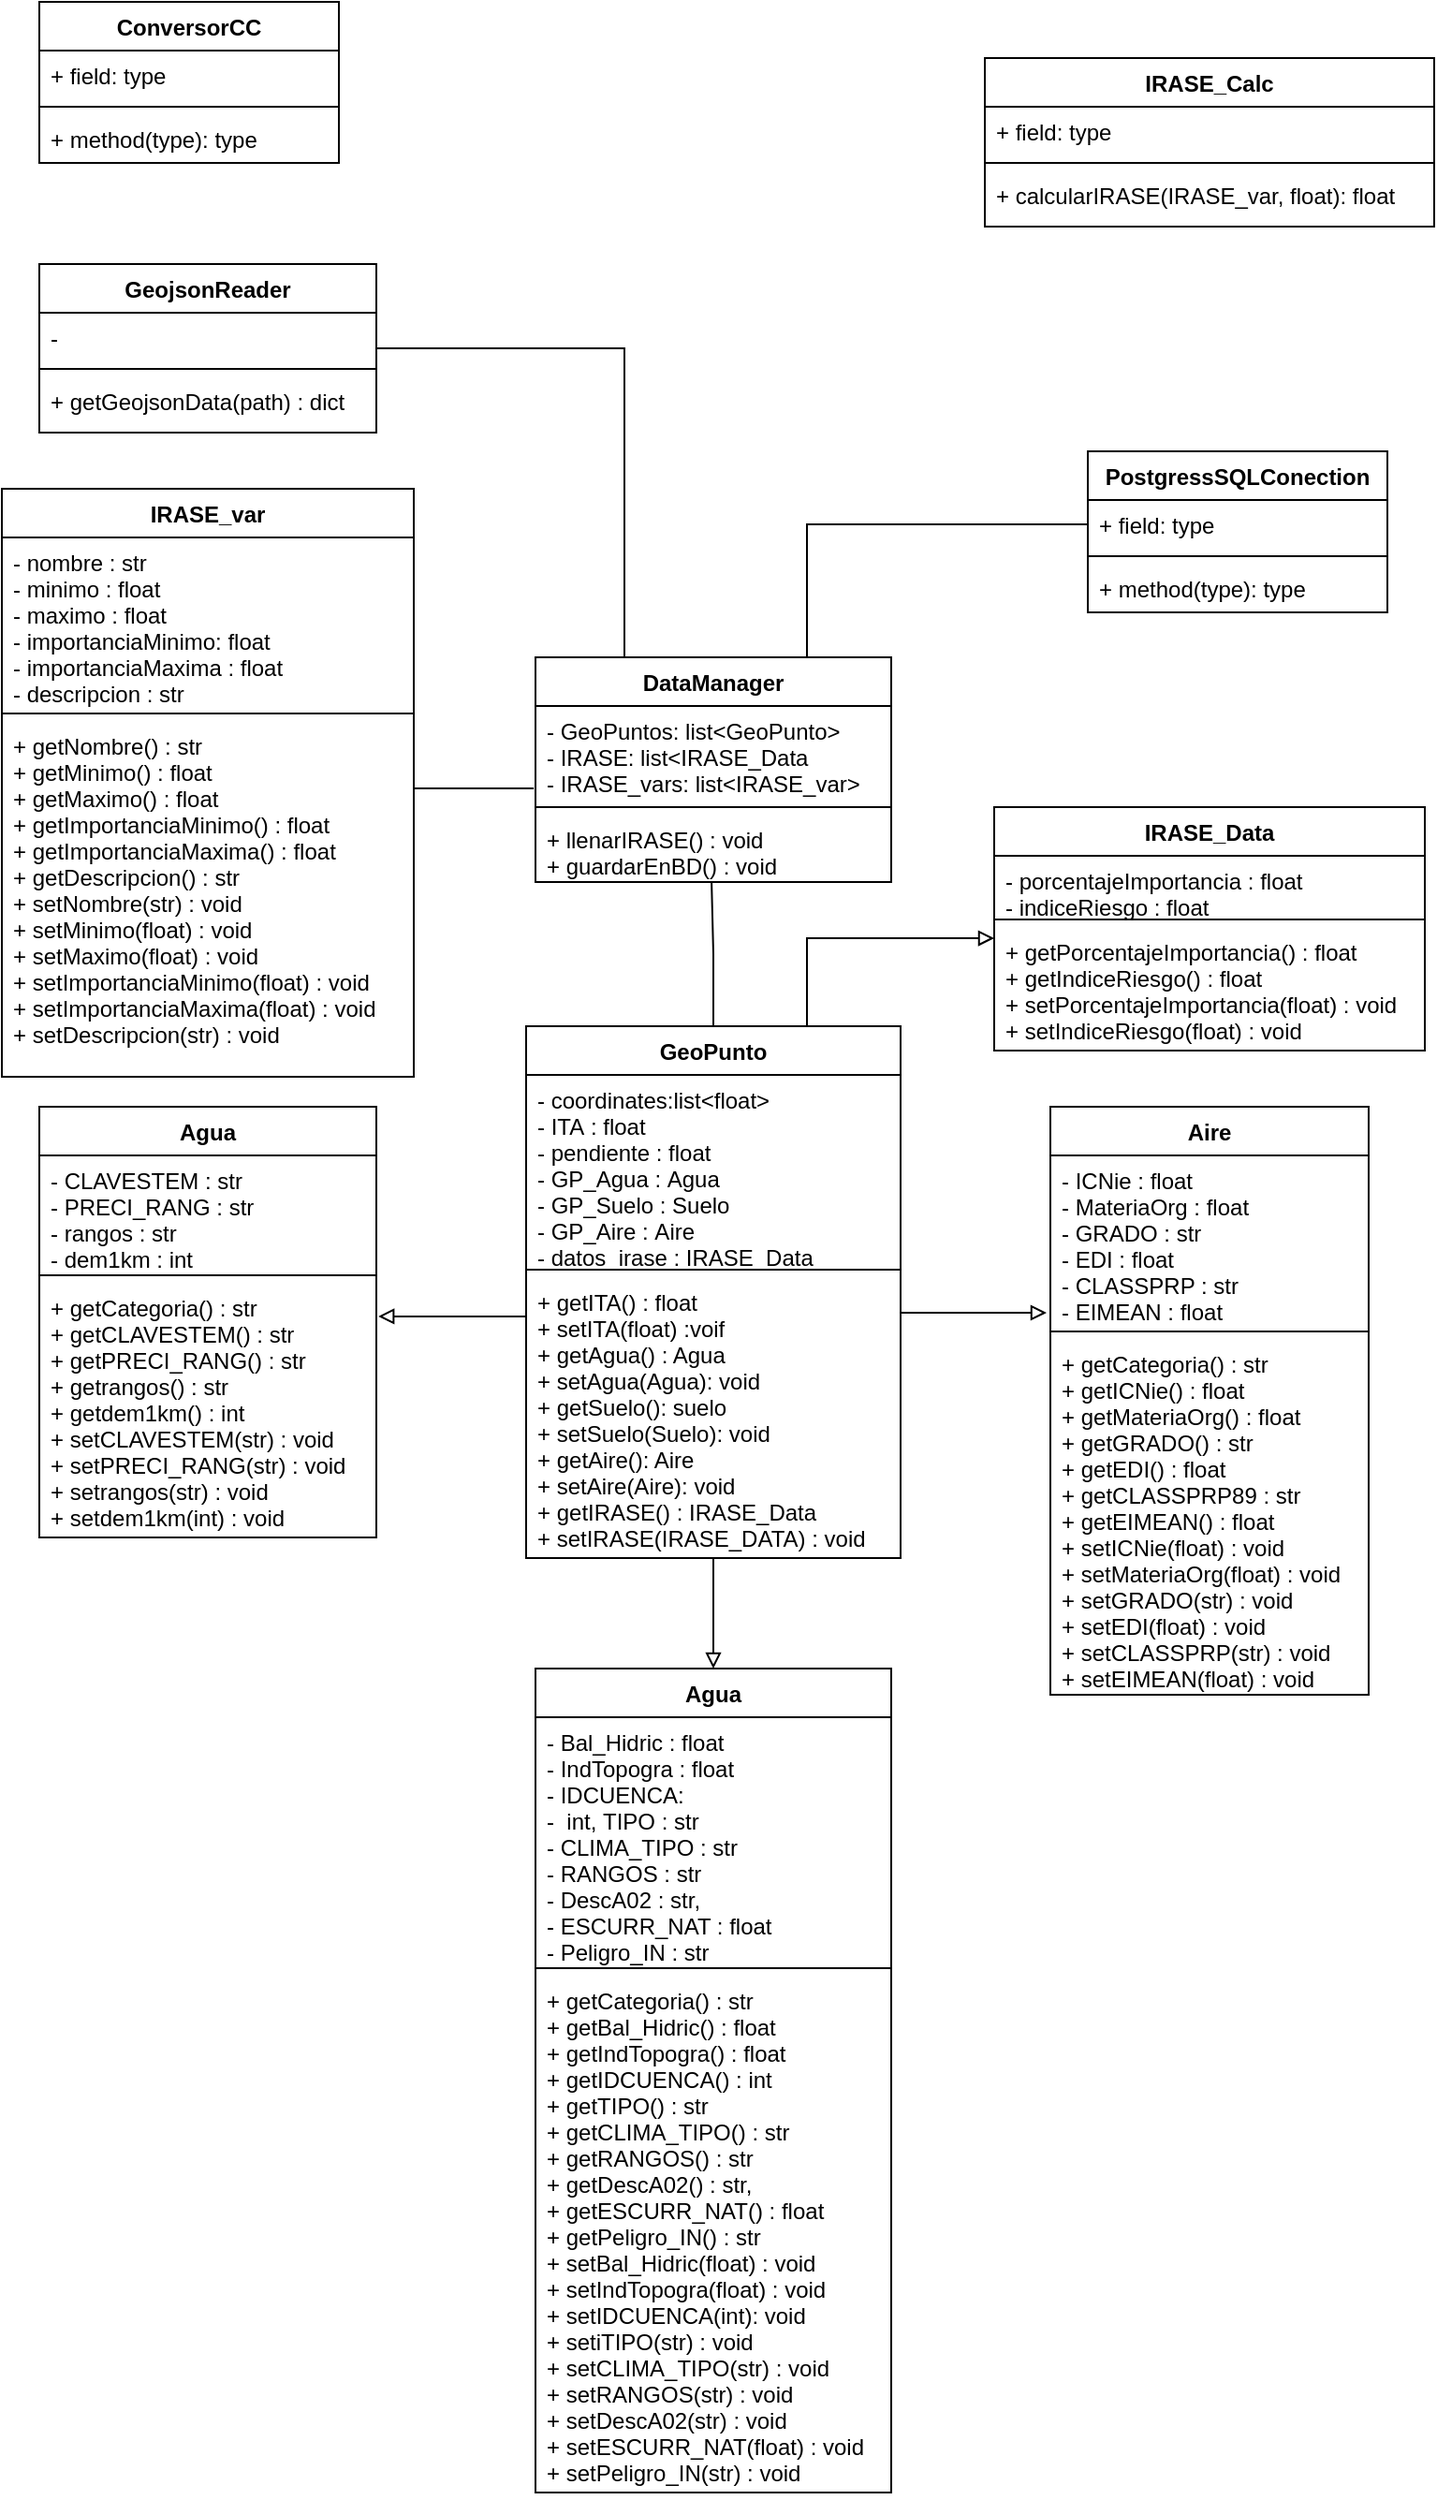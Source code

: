 <mxfile version="14.9.3" type="github">
  <diagram id="A5DytBEe-2bKfj6IriCe" name="Page-1">
    <mxGraphModel dx="2208" dy="795" grid="1" gridSize="10" guides="1" tooltips="1" connect="1" arrows="1" fold="1" page="1" pageScale="1" pageWidth="827" pageHeight="1169" math="0" shadow="0">
      <root>
        <mxCell id="0" />
        <mxCell id="1" parent="0" />
        <mxCell id="3mc428fDYqkEVKInRIYB-1" value="ConversorCC" style="swimlane;fontStyle=1;align=center;verticalAlign=top;childLayout=stackLayout;horizontal=1;startSize=26;horizontalStack=0;resizeParent=1;resizeParentMax=0;resizeLast=0;collapsible=1;marginBottom=0;" parent="1" vertex="1">
          <mxGeometry x="-250" y="90" width="160" height="86" as="geometry">
            <mxRectangle x="-290" y="306" width="110" height="26" as="alternateBounds" />
          </mxGeometry>
        </mxCell>
        <mxCell id="3mc428fDYqkEVKInRIYB-2" value="+ field: type" style="text;strokeColor=none;fillColor=none;align=left;verticalAlign=top;spacingLeft=4;spacingRight=4;overflow=hidden;rotatable=0;points=[[0,0.5],[1,0.5]];portConstraint=eastwest;" parent="3mc428fDYqkEVKInRIYB-1" vertex="1">
          <mxGeometry y="26" width="160" height="26" as="geometry" />
        </mxCell>
        <mxCell id="3mc428fDYqkEVKInRIYB-3" value="" style="line;strokeWidth=1;fillColor=none;align=left;verticalAlign=middle;spacingTop=-1;spacingLeft=3;spacingRight=3;rotatable=0;labelPosition=right;points=[];portConstraint=eastwest;" parent="3mc428fDYqkEVKInRIYB-1" vertex="1">
          <mxGeometry y="52" width="160" height="8" as="geometry" />
        </mxCell>
        <mxCell id="3mc428fDYqkEVKInRIYB-4" value="+ method(type): type" style="text;strokeColor=none;fillColor=none;align=left;verticalAlign=top;spacingLeft=4;spacingRight=4;overflow=hidden;rotatable=0;points=[[0,0.5],[1,0.5]];portConstraint=eastwest;" parent="3mc428fDYqkEVKInRIYB-1" vertex="1">
          <mxGeometry y="60" width="160" height="26" as="geometry" />
        </mxCell>
        <mxCell id="O2KfkelF-MBekB-yNukB-7" style="edgeStyle=orthogonalEdgeStyle;rounded=0;orthogonalLoop=1;jettySize=auto;html=1;exitX=1;exitY=0.5;exitDx=0;exitDy=0;endArrow=none;endFill=0;" parent="3mc428fDYqkEVKInRIYB-1" source="3mc428fDYqkEVKInRIYB-2" target="3mc428fDYqkEVKInRIYB-2" edge="1">
          <mxGeometry relative="1" as="geometry" />
        </mxCell>
        <mxCell id="iD7Q8tSQXEHSOyVMIgXM-20" style="edgeStyle=orthogonalEdgeStyle;rounded=0;orthogonalLoop=1;jettySize=auto;html=1;entryX=0.25;entryY=0;entryDx=0;entryDy=0;startArrow=none;startFill=0;endArrow=none;endFill=0;" edge="1" parent="1" source="3mc428fDYqkEVKInRIYB-5" target="3mc428fDYqkEVKInRIYB-53">
          <mxGeometry relative="1" as="geometry" />
        </mxCell>
        <mxCell id="3mc428fDYqkEVKInRIYB-5" value="GeojsonReader" style="swimlane;fontStyle=1;align=center;verticalAlign=top;childLayout=stackLayout;horizontal=1;startSize=26;horizontalStack=0;resizeParent=1;resizeParentMax=0;resizeLast=0;collapsible=1;marginBottom=0;" parent="1" vertex="1">
          <mxGeometry x="-250" y="230" width="180" height="90" as="geometry">
            <mxRectangle x="-290" y="140" width="120" height="26" as="alternateBounds" />
          </mxGeometry>
        </mxCell>
        <mxCell id="3mc428fDYqkEVKInRIYB-6" value="-" style="text;strokeColor=none;fillColor=none;align=left;verticalAlign=top;spacingLeft=4;spacingRight=4;overflow=hidden;rotatable=0;points=[[0,0.5],[1,0.5]];portConstraint=eastwest;" parent="3mc428fDYqkEVKInRIYB-5" vertex="1">
          <mxGeometry y="26" width="180" height="26" as="geometry" />
        </mxCell>
        <mxCell id="3mc428fDYqkEVKInRIYB-7" value="" style="line;strokeWidth=1;fillColor=none;align=left;verticalAlign=middle;spacingTop=-1;spacingLeft=3;spacingRight=3;rotatable=0;labelPosition=right;points=[];portConstraint=eastwest;" parent="3mc428fDYqkEVKInRIYB-5" vertex="1">
          <mxGeometry y="52" width="180" height="8" as="geometry" />
        </mxCell>
        <mxCell id="3mc428fDYqkEVKInRIYB-8" value="+ getGeojsonData(path) : dict" style="text;strokeColor=none;fillColor=none;align=left;verticalAlign=top;spacingLeft=4;spacingRight=4;overflow=hidden;rotatable=0;points=[[0,0.5],[1,0.5]];portConstraint=eastwest;" parent="3mc428fDYqkEVKInRIYB-5" vertex="1">
          <mxGeometry y="60" width="180" height="30" as="geometry" />
        </mxCell>
        <mxCell id="3mc428fDYqkEVKInRIYB-30" value="IRASE_Data" style="swimlane;fontStyle=1;align=center;verticalAlign=top;childLayout=stackLayout;horizontal=1;startSize=26;horizontalStack=0;resizeParent=1;resizeParentMax=0;resizeLast=0;collapsible=1;marginBottom=0;" parent="1" vertex="1">
          <mxGeometry x="260" y="520" width="230" height="130" as="geometry">
            <mxRectangle x="390" y="470" width="100" height="26" as="alternateBounds" />
          </mxGeometry>
        </mxCell>
        <mxCell id="3mc428fDYqkEVKInRIYB-31" value="- porcentajeImportancia : float&#xa;- indiceRiesgo : float" style="text;strokeColor=none;fillColor=none;align=left;verticalAlign=top;spacingLeft=4;spacingRight=4;overflow=hidden;rotatable=0;points=[[0,0.5],[1,0.5]];portConstraint=eastwest;" parent="3mc428fDYqkEVKInRIYB-30" vertex="1">
          <mxGeometry y="26" width="230" height="30" as="geometry" />
        </mxCell>
        <mxCell id="3mc428fDYqkEVKInRIYB-32" value="" style="line;strokeWidth=1;fillColor=none;align=left;verticalAlign=middle;spacingTop=-1;spacingLeft=3;spacingRight=3;rotatable=0;labelPosition=right;points=[];portConstraint=eastwest;" parent="3mc428fDYqkEVKInRIYB-30" vertex="1">
          <mxGeometry y="56" width="230" height="8" as="geometry" />
        </mxCell>
        <mxCell id="3mc428fDYqkEVKInRIYB-33" value="+ getPorcentajeImportancia() : float&#xa;+ getIndiceRiesgo() : float&#xa;+ setPorcentajeImportancia(float) : void&#xa;+ setIndiceRiesgo(float) : void" style="text;strokeColor=none;fillColor=none;align=left;verticalAlign=top;spacingLeft=4;spacingRight=4;overflow=hidden;rotatable=0;points=[[0,0.5],[1,0.5]];portConstraint=eastwest;" parent="3mc428fDYqkEVKInRIYB-30" vertex="1">
          <mxGeometry y="64" width="230" height="66" as="geometry" />
        </mxCell>
        <mxCell id="3mc428fDYqkEVKInRIYB-34" value="IRASE_var" style="swimlane;fontStyle=1;align=center;verticalAlign=top;childLayout=stackLayout;horizontal=1;startSize=26;horizontalStack=0;resizeParent=1;resizeParentMax=0;resizeLast=0;collapsible=1;marginBottom=0;" parent="1" vertex="1">
          <mxGeometry x="-270" y="350" width="220" height="314" as="geometry">
            <mxRectangle x="390" y="530" width="90" height="26" as="alternateBounds" />
          </mxGeometry>
        </mxCell>
        <mxCell id="3mc428fDYqkEVKInRIYB-35" value="- nombre : str&#xa;- minimo : float&#xa;- maximo : float&#xa;- importanciaMinimo: float&#xa;- importanciaMaxima : float&#xa;- descripcion : str" style="text;strokeColor=none;fillColor=none;align=left;verticalAlign=top;spacingLeft=4;spacingRight=4;overflow=hidden;rotatable=0;points=[[0,0.5],[1,0.5]];portConstraint=eastwest;" parent="3mc428fDYqkEVKInRIYB-34" vertex="1">
          <mxGeometry y="26" width="220" height="90" as="geometry" />
        </mxCell>
        <mxCell id="3mc428fDYqkEVKInRIYB-36" value="" style="line;strokeWidth=1;fillColor=none;align=left;verticalAlign=middle;spacingTop=-1;spacingLeft=3;spacingRight=3;rotatable=0;labelPosition=right;points=[];portConstraint=eastwest;" parent="3mc428fDYqkEVKInRIYB-34" vertex="1">
          <mxGeometry y="116" width="220" height="8" as="geometry" />
        </mxCell>
        <mxCell id="3mc428fDYqkEVKInRIYB-37" value="+ getNombre() : str&#xa;+ getMinimo() : float&#xa;+ getMaximo() : float&#xa;+ getImportanciaMinimo() : float&#xa;+ getImportanciaMaxima() : float&#xa;+ getDescripcion() : str&#xa;+ setNombre(str) : void&#xa;+ setMinimo(float) : void&#xa;+ setMaximo(float) : void&#xa;+ setImportanciaMinimo(float) : void&#xa;+ setImportanciaMaxima(float) : void&#xa;+ setDescripcion(str) : void&#xa;" style="text;strokeColor=none;fillColor=none;align=left;verticalAlign=top;spacingLeft=4;spacingRight=4;overflow=hidden;rotatable=0;points=[[0,0.5],[1,0.5]];portConstraint=eastwest;" parent="3mc428fDYqkEVKInRIYB-34" vertex="1">
          <mxGeometry y="124" width="220" height="190" as="geometry" />
        </mxCell>
        <mxCell id="3mc428fDYqkEVKInRIYB-53" value="DataManager" style="swimlane;fontStyle=1;align=center;verticalAlign=top;childLayout=stackLayout;horizontal=1;startSize=26;horizontalStack=0;resizeParent=1;resizeParentMax=0;resizeLast=0;collapsible=1;marginBottom=0;" parent="1" vertex="1">
          <mxGeometry x="15" y="440" width="190" height="120" as="geometry">
            <mxRectangle x="65" y="470" width="110" height="26" as="alternateBounds" />
          </mxGeometry>
        </mxCell>
        <mxCell id="3mc428fDYqkEVKInRIYB-54" value="- GeoPuntos: list&lt;GeoPunto&gt;&#xa;- IRASE: list&lt;IRASE_Data&#xa;- IRASE_vars: list&lt;IRASE_var&gt;&#xa;" style="text;strokeColor=none;fillColor=none;align=left;verticalAlign=top;spacingLeft=4;spacingRight=4;overflow=hidden;rotatable=0;points=[[0,0.5],[1,0.5]];portConstraint=eastwest;" parent="3mc428fDYqkEVKInRIYB-53" vertex="1">
          <mxGeometry y="26" width="190" height="50" as="geometry" />
        </mxCell>
        <mxCell id="3mc428fDYqkEVKInRIYB-55" value="" style="line;strokeWidth=1;fillColor=none;align=left;verticalAlign=middle;spacingTop=-1;spacingLeft=3;spacingRight=3;rotatable=0;labelPosition=right;points=[];portConstraint=eastwest;" parent="3mc428fDYqkEVKInRIYB-53" vertex="1">
          <mxGeometry y="76" width="190" height="8" as="geometry" />
        </mxCell>
        <mxCell id="3mc428fDYqkEVKInRIYB-56" value="+ llenarIRASE() : void&#xa;+ guardarEnBD() : void" style="text;strokeColor=none;fillColor=none;align=left;verticalAlign=top;spacingLeft=4;spacingRight=4;overflow=hidden;rotatable=0;points=[[0,0.5],[1,0.5]];portConstraint=eastwest;" parent="3mc428fDYqkEVKInRIYB-53" vertex="1">
          <mxGeometry y="84" width="190" height="36" as="geometry" />
        </mxCell>
        <mxCell id="O2KfkelF-MBekB-yNukB-61" style="edgeStyle=orthogonalEdgeStyle;rounded=0;orthogonalLoop=1;jettySize=auto;html=1;fontColor=none;startArrow=none;startFill=0;endArrow=block;endFill=0;" parent="1" source="O2KfkelF-MBekB-yNukB-42" target="O2KfkelF-MBekB-yNukB-47" edge="1">
          <mxGeometry relative="1" as="geometry" />
        </mxCell>
        <mxCell id="O2KfkelF-MBekB-yNukB-68" style="edgeStyle=orthogonalEdgeStyle;rounded=0;orthogonalLoop=1;jettySize=auto;html=1;entryX=0.495;entryY=1;entryDx=0;entryDy=0;entryPerimeter=0;fontColor=none;startArrow=none;startFill=0;endArrow=none;endFill=0;" parent="1" source="O2KfkelF-MBekB-yNukB-42" target="3mc428fDYqkEVKInRIYB-56" edge="1">
          <mxGeometry relative="1" as="geometry" />
        </mxCell>
        <mxCell id="iD7Q8tSQXEHSOyVMIgXM-6" style="edgeStyle=orthogonalEdgeStyle;rounded=0;orthogonalLoop=1;jettySize=auto;html=1;startArrow=none;startFill=0;endArrow=block;endFill=0;entryX=0;entryY=0.091;entryDx=0;entryDy=0;entryPerimeter=0;" edge="1" parent="1" source="O2KfkelF-MBekB-yNukB-42" target="3mc428fDYqkEVKInRIYB-33">
          <mxGeometry relative="1" as="geometry">
            <mxPoint x="280" y="590" as="targetPoint" />
            <Array as="points">
              <mxPoint x="160" y="590" />
            </Array>
          </mxGeometry>
        </mxCell>
        <mxCell id="O2KfkelF-MBekB-yNukB-42" value="GeoPunto&#xa;" style="swimlane;fontStyle=1;align=center;verticalAlign=top;childLayout=stackLayout;horizontal=1;startSize=26;horizontalStack=0;resizeParent=1;resizeParentMax=0;resizeLast=0;collapsible=1;marginBottom=0;labelBackgroundColor=#FFFFFF;fontColor=none;html=0;" parent="1" vertex="1">
          <mxGeometry x="10" y="637" width="200" height="284" as="geometry" />
        </mxCell>
        <mxCell id="O2KfkelF-MBekB-yNukB-43" value="- coordinates:list&lt;float&gt;&#xa;- ITA : float&#xa;- pendiente : float&#xa;- GP_Agua : Agua&#xa;- GP_Suelo : Suelo&#xa;- GP_Aire : Aire&#xa;- datos_irase : IRASE_Data " style="text;strokeColor=none;fillColor=none;align=left;verticalAlign=top;spacingLeft=4;spacingRight=4;overflow=hidden;rotatable=0;points=[[0,0.5],[1,0.5]];portConstraint=eastwest;" parent="O2KfkelF-MBekB-yNukB-42" vertex="1">
          <mxGeometry y="26" width="200" height="100" as="geometry" />
        </mxCell>
        <mxCell id="O2KfkelF-MBekB-yNukB-44" value="" style="line;strokeWidth=1;fillColor=none;align=left;verticalAlign=middle;spacingTop=-1;spacingLeft=3;spacingRight=3;rotatable=0;labelPosition=right;points=[];portConstraint=eastwest;" parent="O2KfkelF-MBekB-yNukB-42" vertex="1">
          <mxGeometry y="126" width="200" height="8" as="geometry" />
        </mxCell>
        <mxCell id="O2KfkelF-MBekB-yNukB-45" value="+ getITA() : float&#xa;+ setITA(float) :voif&#xa;+ getAgua() : Agua&#xa;+ setAgua(Agua): void&#xa;+ getSuelo(): suelo&#xa;+ setSuelo(Suelo): void&#xa;+ getAire(): Aire&#xa;+ setAire(Aire): void&#xa;+ getIRASE() : IRASE_Data&#xa;+ setIRASE(IRASE_DATA) : void" style="text;strokeColor=none;fillColor=none;align=left;verticalAlign=top;spacingLeft=4;spacingRight=4;overflow=hidden;rotatable=0;points=[[0,0.5],[1,0.5]];portConstraint=eastwest;" parent="O2KfkelF-MBekB-yNukB-42" vertex="1">
          <mxGeometry y="134" width="200" height="150" as="geometry" />
        </mxCell>
        <mxCell id="O2KfkelF-MBekB-yNukB-47" value="Agua" style="swimlane;fontStyle=1;align=center;verticalAlign=top;childLayout=stackLayout;horizontal=1;startSize=26;horizontalStack=0;resizeParent=1;resizeParentMax=0;resizeLast=0;collapsible=1;marginBottom=0;labelBackgroundColor=#FFFFFF;fontColor=none;html=0;" parent="1" vertex="1">
          <mxGeometry x="15" y="980" width="190" height="440" as="geometry" />
        </mxCell>
        <mxCell id="O2KfkelF-MBekB-yNukB-48" value="- Bal_Hidric : float&#xa;- IndTopogra : float&#xa;- IDCUENCA:&#xa;-  int, TIPO : str&#xa;- CLIMA_TIPO : str&#xa;- RANGOS : str&#xa;- DescA02 : str, &#xa;- ESCURR_NAT : float&#xa;- Peligro_IN : str" style="text;strokeColor=none;fillColor=none;align=left;verticalAlign=top;spacingLeft=4;spacingRight=4;overflow=hidden;rotatable=0;points=[[0,0.5],[1,0.5]];portConstraint=eastwest;" parent="O2KfkelF-MBekB-yNukB-47" vertex="1">
          <mxGeometry y="26" width="190" height="130" as="geometry" />
        </mxCell>
        <mxCell id="O2KfkelF-MBekB-yNukB-49" value="" style="line;strokeWidth=1;fillColor=none;align=left;verticalAlign=middle;spacingTop=-1;spacingLeft=3;spacingRight=3;rotatable=0;labelPosition=right;points=[];portConstraint=eastwest;" parent="O2KfkelF-MBekB-yNukB-47" vertex="1">
          <mxGeometry y="156" width="190" height="8" as="geometry" />
        </mxCell>
        <mxCell id="O2KfkelF-MBekB-yNukB-50" value="+ getCategoria() : str&#xa;+ getBal_Hidric() : float&#xa;+ getIndTopogra() : float&#xa;+ getIDCUENCA() : int&#xa;+ getTIPO() : str&#xa;+ getCLIMA_TIPO() : str&#xa;+ getRANGOS() : str&#xa;+ getDescA02() : str, &#xa;+ getESCURR_NAT() : float&#xa;+ getPeligro_IN() : str&#xa;+ setBal_Hidric(float) : void&#xa;+ setIndTopogra(float) : void&#xa;+ setIDCUENCA(int): void&#xa;+ setiTIPO(str) : void&#xa;+ setCLIMA_TIPO(str) : void&#xa;+ setRANGOS(str) : void&#xa;+ setDescA02(str) : void &#xa;+ setESCURR_NAT(float) : void&#xa;+ setPeligro_IN(str) : void" style="text;strokeColor=none;fillColor=none;align=left;verticalAlign=top;spacingLeft=4;spacingRight=4;overflow=hidden;rotatable=0;points=[[0,0.5],[1,0.5]];portConstraint=eastwest;" parent="O2KfkelF-MBekB-yNukB-47" vertex="1">
          <mxGeometry y="164" width="190" height="276" as="geometry" />
        </mxCell>
        <mxCell id="O2KfkelF-MBekB-yNukB-51" value="Aire" style="swimlane;fontStyle=1;align=center;verticalAlign=top;childLayout=stackLayout;horizontal=1;startSize=26;horizontalStack=0;resizeParent=1;resizeParentMax=0;resizeLast=0;collapsible=1;marginBottom=0;labelBackgroundColor=#FFFFFF;fontColor=none;html=0;" parent="1" vertex="1">
          <mxGeometry x="290" y="680" width="170" height="314" as="geometry" />
        </mxCell>
        <mxCell id="O2KfkelF-MBekB-yNukB-52" value="- ICNie : float&#xa;- MateriaOrg : float&#xa;- GRADO : str &#xa;- EDI : float &#xa;- CLASSPRP : str &#xa;- EIMEAN : float" style="text;strokeColor=none;fillColor=none;align=left;verticalAlign=top;spacingLeft=4;spacingRight=4;overflow=hidden;rotatable=0;points=[[0,0.5],[1,0.5]];portConstraint=eastwest;" parent="O2KfkelF-MBekB-yNukB-51" vertex="1">
          <mxGeometry y="26" width="170" height="90" as="geometry" />
        </mxCell>
        <mxCell id="O2KfkelF-MBekB-yNukB-53" value="" style="line;strokeWidth=1;fillColor=none;align=left;verticalAlign=middle;spacingTop=-1;spacingLeft=3;spacingRight=3;rotatable=0;labelPosition=right;points=[];portConstraint=eastwest;" parent="O2KfkelF-MBekB-yNukB-51" vertex="1">
          <mxGeometry y="116" width="170" height="8" as="geometry" />
        </mxCell>
        <mxCell id="O2KfkelF-MBekB-yNukB-54" value="+ getCategoria() : str&#xa;+ getICNie() : float&#xa;+ getMateriaOrg() : float&#xa;+ getGRADO() : str &#xa;+ getEDI() : float &#xa;+ getCLASSPRP89 : str &#xa;+ getEIMEAN() : float&#xa;+ setICNie(float) : void&#xa;+ setMateriaOrg(float) : void&#xa;+ setGRADO(str) : void &#xa;+ setEDI(float) : void&#xa;+ setCLASSPRP(str) : void&#xa;+ setEIMEAN(float) : void&#xa;" style="text;strokeColor=none;fillColor=none;align=left;verticalAlign=top;spacingLeft=4;spacingRight=4;overflow=hidden;rotatable=0;points=[[0,0.5],[1,0.5]];portConstraint=eastwest;" parent="O2KfkelF-MBekB-yNukB-51" vertex="1">
          <mxGeometry y="124" width="170" height="190" as="geometry" />
        </mxCell>
        <mxCell id="O2KfkelF-MBekB-yNukB-55" value="Agua" style="swimlane;fontStyle=1;align=center;verticalAlign=top;childLayout=stackLayout;horizontal=1;startSize=26;horizontalStack=0;resizeParent=1;resizeParentMax=0;resizeLast=0;collapsible=1;marginBottom=0;labelBackgroundColor=#FFFFFF;fontColor=none;html=0;" parent="1" vertex="1">
          <mxGeometry x="-250" y="680" width="180" height="230" as="geometry" />
        </mxCell>
        <mxCell id="O2KfkelF-MBekB-yNukB-56" value="- CLAVESTEM : str&#xa;- PRECI_RANG : str&#xa;- rangos : str&#xa;- dem1km : int" style="text;strokeColor=none;fillColor=none;align=left;verticalAlign=top;spacingLeft=4;spacingRight=4;overflow=hidden;rotatable=0;points=[[0,0.5],[1,0.5]];portConstraint=eastwest;" parent="O2KfkelF-MBekB-yNukB-55" vertex="1">
          <mxGeometry y="26" width="180" height="60" as="geometry" />
        </mxCell>
        <mxCell id="O2KfkelF-MBekB-yNukB-57" value="" style="line;strokeWidth=1;fillColor=none;align=left;verticalAlign=middle;spacingTop=-1;spacingLeft=3;spacingRight=3;rotatable=0;labelPosition=right;points=[];portConstraint=eastwest;" parent="O2KfkelF-MBekB-yNukB-55" vertex="1">
          <mxGeometry y="86" width="180" height="8" as="geometry" />
        </mxCell>
        <mxCell id="O2KfkelF-MBekB-yNukB-58" value="+ getCategoria() : str&#xa;+ getCLAVESTEM() : str&#xa;+ getPRECI_RANG() : str&#xa;+ getrangos() : str&#xa;+ getdem1km() : int&#xa;+ setCLAVESTEM(str) : void&#xa;+ setPRECI_RANG(str) : void&#xa;+ setrangos(str) : void&#xa;+ setdem1km(int) : void" style="text;strokeColor=none;fillColor=none;align=left;verticalAlign=top;spacingLeft=4;spacingRight=4;overflow=hidden;rotatable=0;points=[[0,0.5],[1,0.5]];portConstraint=eastwest;" parent="O2KfkelF-MBekB-yNukB-55" vertex="1">
          <mxGeometry y="94" width="180" height="136" as="geometry" />
        </mxCell>
        <mxCell id="O2KfkelF-MBekB-yNukB-64" value="PostgressSQLConection" style="swimlane;fontStyle=1;align=center;verticalAlign=top;childLayout=stackLayout;horizontal=1;startSize=26;horizontalStack=0;resizeParent=1;resizeParentMax=0;resizeLast=0;collapsible=1;marginBottom=0;labelBackgroundColor=#FFFFFF;fontColor=none;html=0;" parent="1" vertex="1">
          <mxGeometry x="310" y="330" width="160" height="86" as="geometry" />
        </mxCell>
        <mxCell id="O2KfkelF-MBekB-yNukB-65" value="+ field: type" style="text;strokeColor=none;fillColor=none;align=left;verticalAlign=top;spacingLeft=4;spacingRight=4;overflow=hidden;rotatable=0;points=[[0,0.5],[1,0.5]];portConstraint=eastwest;" parent="O2KfkelF-MBekB-yNukB-64" vertex="1">
          <mxGeometry y="26" width="160" height="26" as="geometry" />
        </mxCell>
        <mxCell id="O2KfkelF-MBekB-yNukB-66" value="" style="line;strokeWidth=1;fillColor=none;align=left;verticalAlign=middle;spacingTop=-1;spacingLeft=3;spacingRight=3;rotatable=0;labelPosition=right;points=[];portConstraint=eastwest;" parent="O2KfkelF-MBekB-yNukB-64" vertex="1">
          <mxGeometry y="52" width="160" height="8" as="geometry" />
        </mxCell>
        <mxCell id="O2KfkelF-MBekB-yNukB-67" value="+ method(type): type" style="text;strokeColor=none;fillColor=none;align=left;verticalAlign=top;spacingLeft=4;spacingRight=4;overflow=hidden;rotatable=0;points=[[0,0.5],[1,0.5]];portConstraint=eastwest;" parent="O2KfkelF-MBekB-yNukB-64" vertex="1">
          <mxGeometry y="60" width="160" height="26" as="geometry" />
        </mxCell>
        <mxCell id="iD7Q8tSQXEHSOyVMIgXM-9" style="edgeStyle=orthogonalEdgeStyle;rounded=0;orthogonalLoop=1;jettySize=auto;html=1;entryX=1.006;entryY=0.132;entryDx=0;entryDy=0;startArrow=none;startFill=0;endArrow=block;endFill=0;entryPerimeter=0;" edge="1" parent="1" source="O2KfkelF-MBekB-yNukB-45" target="O2KfkelF-MBekB-yNukB-58">
          <mxGeometry relative="1" as="geometry">
            <Array as="points">
              <mxPoint x="-10" y="792" />
              <mxPoint x="-10" y="792" />
            </Array>
          </mxGeometry>
        </mxCell>
        <mxCell id="iD7Q8tSQXEHSOyVMIgXM-11" style="edgeStyle=orthogonalEdgeStyle;rounded=0;orthogonalLoop=1;jettySize=auto;html=1;startArrow=none;startFill=0;endArrow=block;endFill=0;" edge="1" parent="1" source="O2KfkelF-MBekB-yNukB-45">
          <mxGeometry relative="1" as="geometry">
            <mxPoint x="288" y="790" as="targetPoint" />
            <Array as="points">
              <mxPoint x="288" y="790" />
            </Array>
          </mxGeometry>
        </mxCell>
        <mxCell id="iD7Q8tSQXEHSOyVMIgXM-12" style="edgeStyle=orthogonalEdgeStyle;rounded=0;orthogonalLoop=1;jettySize=auto;html=1;entryX=0;entryY=0.5;entryDx=0;entryDy=0;startArrow=none;startFill=0;endArrow=none;endFill=0;" edge="1" parent="1" target="O2KfkelF-MBekB-yNukB-65">
          <mxGeometry relative="1" as="geometry">
            <mxPoint x="160" y="440" as="sourcePoint" />
            <Array as="points">
              <mxPoint x="160" y="369" />
            </Array>
          </mxGeometry>
        </mxCell>
        <mxCell id="iD7Q8tSQXEHSOyVMIgXM-14" value="IRASE_Calc" style="swimlane;fontStyle=1;align=center;verticalAlign=top;childLayout=stackLayout;horizontal=1;startSize=26;horizontalStack=0;resizeParent=1;resizeParentMax=0;resizeLast=0;collapsible=1;marginBottom=0;" vertex="1" parent="1">
          <mxGeometry x="255" y="120" width="240" height="90" as="geometry" />
        </mxCell>
        <mxCell id="iD7Q8tSQXEHSOyVMIgXM-15" value="+ field: type" style="text;strokeColor=none;fillColor=none;align=left;verticalAlign=top;spacingLeft=4;spacingRight=4;overflow=hidden;rotatable=0;points=[[0,0.5],[1,0.5]];portConstraint=eastwest;" vertex="1" parent="iD7Q8tSQXEHSOyVMIgXM-14">
          <mxGeometry y="26" width="240" height="26" as="geometry" />
        </mxCell>
        <mxCell id="iD7Q8tSQXEHSOyVMIgXM-16" value="" style="line;strokeWidth=1;fillColor=none;align=left;verticalAlign=middle;spacingTop=-1;spacingLeft=3;spacingRight=3;rotatable=0;labelPosition=right;points=[];portConstraint=eastwest;" vertex="1" parent="iD7Q8tSQXEHSOyVMIgXM-14">
          <mxGeometry y="52" width="240" height="8" as="geometry" />
        </mxCell>
        <mxCell id="iD7Q8tSQXEHSOyVMIgXM-17" value="+ calcularIRASE(IRASE_var, float): float" style="text;strokeColor=none;fillColor=none;align=left;verticalAlign=top;spacingLeft=4;spacingRight=4;overflow=hidden;rotatable=0;points=[[0,0.5],[1,0.5]];portConstraint=eastwest;" vertex="1" parent="iD7Q8tSQXEHSOyVMIgXM-14">
          <mxGeometry y="60" width="240" height="30" as="geometry" />
        </mxCell>
        <mxCell id="iD7Q8tSQXEHSOyVMIgXM-23" style="edgeStyle=orthogonalEdgeStyle;rounded=0;orthogonalLoop=1;jettySize=auto;html=1;entryX=-0.005;entryY=0.88;entryDx=0;entryDy=0;entryPerimeter=0;startArrow=none;startFill=0;endArrow=none;endFill=0;" edge="1" parent="1" source="3mc428fDYqkEVKInRIYB-37" target="3mc428fDYqkEVKInRIYB-54">
          <mxGeometry relative="1" as="geometry">
            <Array as="points">
              <mxPoint x="-10" y="510" />
              <mxPoint x="-10" y="510" />
            </Array>
          </mxGeometry>
        </mxCell>
      </root>
    </mxGraphModel>
  </diagram>
</mxfile>
